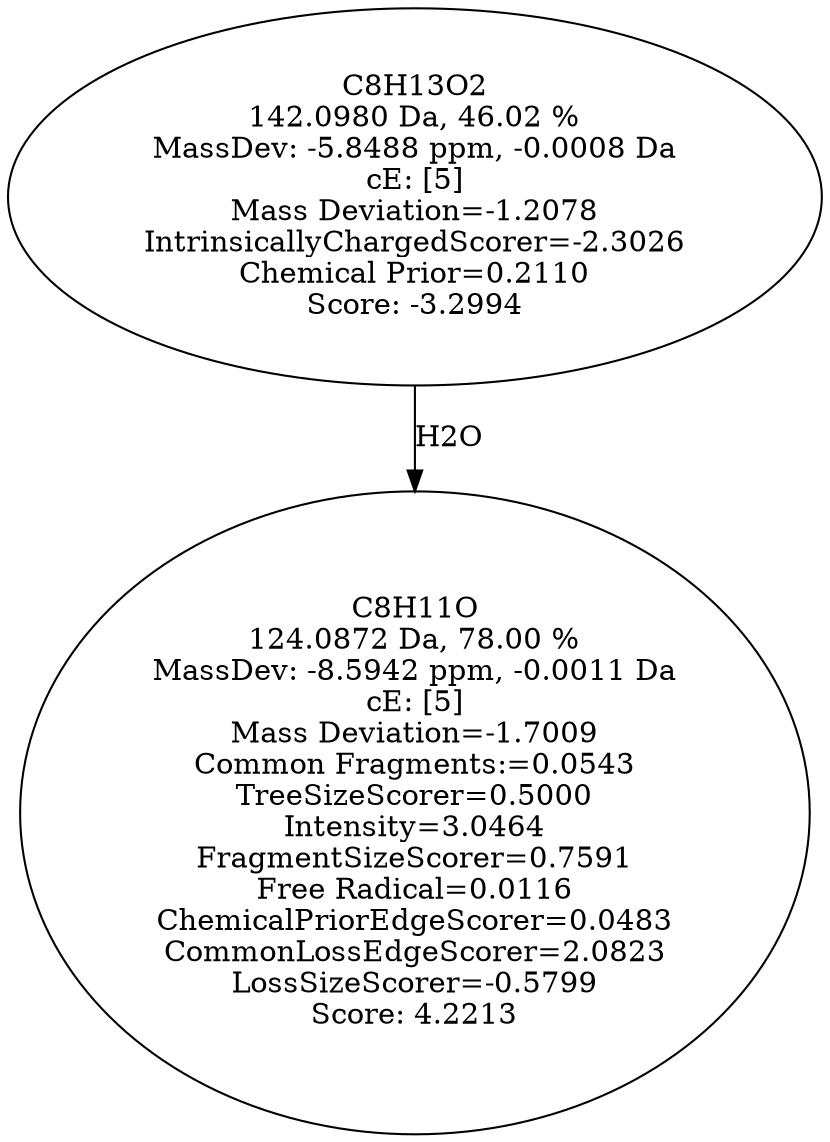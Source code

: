 strict digraph {
v1 [label="C8H11O\n124.0872 Da, 78.00 %\nMassDev: -8.5942 ppm, -0.0011 Da\ncE: [5]\nMass Deviation=-1.7009\nCommon Fragments:=0.0543\nTreeSizeScorer=0.5000\nIntensity=3.0464\nFragmentSizeScorer=0.7591\nFree Radical=0.0116\nChemicalPriorEdgeScorer=0.0483\nCommonLossEdgeScorer=2.0823\nLossSizeScorer=-0.5799\nScore: 4.2213"];
v2 [label="C8H13O2\n142.0980 Da, 46.02 %\nMassDev: -5.8488 ppm, -0.0008 Da\ncE: [5]\nMass Deviation=-1.2078\nIntrinsicallyChargedScorer=-2.3026\nChemical Prior=0.2110\nScore: -3.2994"];
v2 -> v1 [label="H2O"];
}